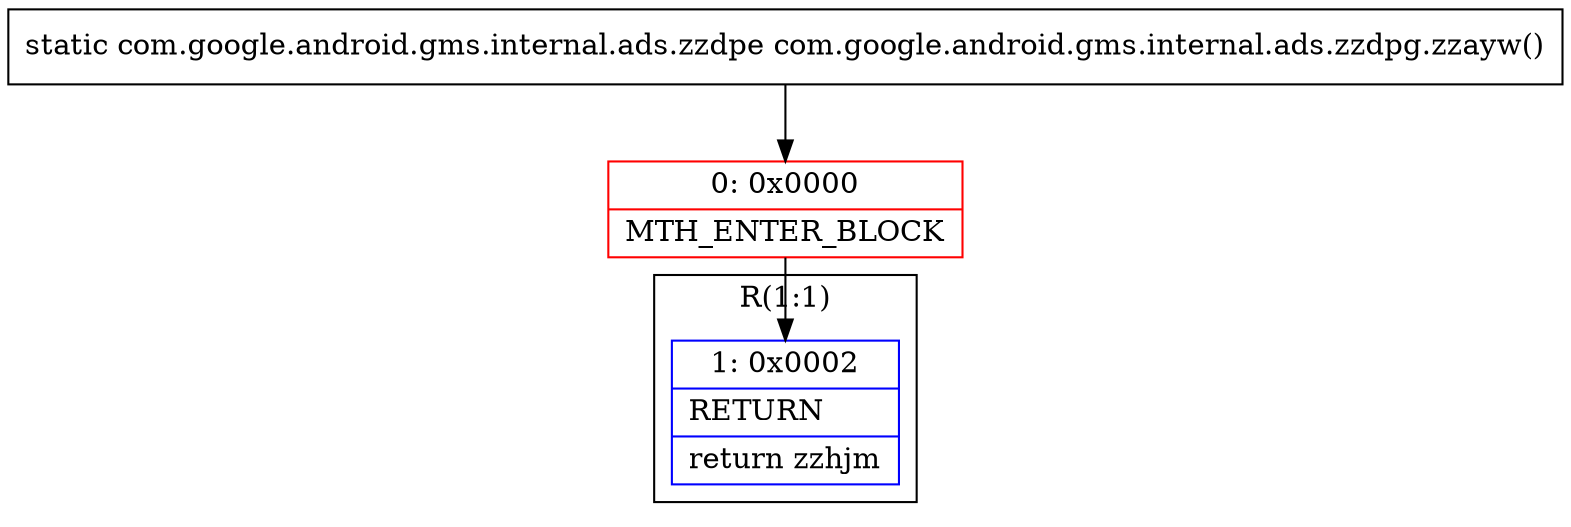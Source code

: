 digraph "CFG forcom.google.android.gms.internal.ads.zzdpg.zzayw()Lcom\/google\/android\/gms\/internal\/ads\/zzdpe;" {
subgraph cluster_Region_1709655344 {
label = "R(1:1)";
node [shape=record,color=blue];
Node_1 [shape=record,label="{1\:\ 0x0002|RETURN\l|return zzhjm\l}"];
}
Node_0 [shape=record,color=red,label="{0\:\ 0x0000|MTH_ENTER_BLOCK\l}"];
MethodNode[shape=record,label="{static com.google.android.gms.internal.ads.zzdpe com.google.android.gms.internal.ads.zzdpg.zzayw() }"];
MethodNode -> Node_0;
Node_0 -> Node_1;
}

